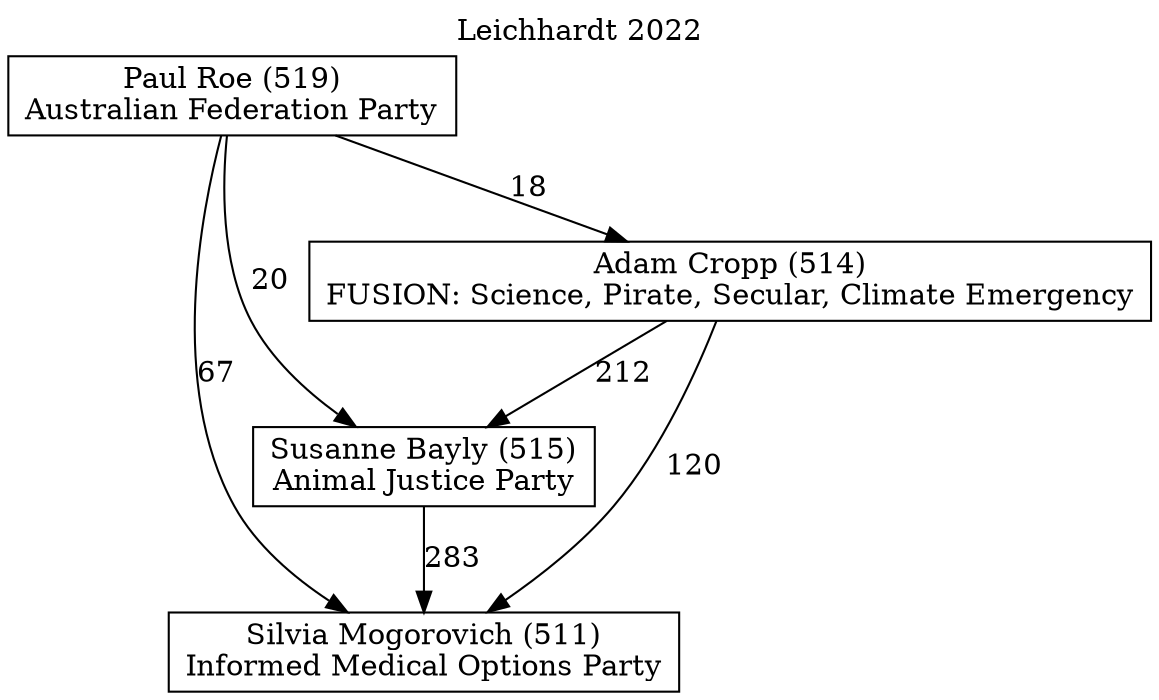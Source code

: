 // House preference flow
digraph "Silvia Mogorovich (511)_Leichhardt_2022" {
	graph [label="Leichhardt 2022" labelloc=t mclimit=10]
	node [shape=box]
	"Silvia Mogorovich (511)" [label="Silvia Mogorovich (511)
Informed Medical Options Party"]
	"Susanne Bayly (515)" [label="Susanne Bayly (515)
Animal Justice Party"]
	"Adam Cropp (514)" [label="Adam Cropp (514)
FUSION: Science, Pirate, Secular, Climate Emergency"]
	"Paul Roe (519)" [label="Paul Roe (519)
Australian Federation Party"]
	"Susanne Bayly (515)" -> "Silvia Mogorovich (511)" [label=283]
	"Adam Cropp (514)" -> "Susanne Bayly (515)" [label=212]
	"Paul Roe (519)" -> "Adam Cropp (514)" [label=18]
	"Adam Cropp (514)" -> "Silvia Mogorovich (511)" [label=120]
	"Paul Roe (519)" -> "Silvia Mogorovich (511)" [label=67]
	"Paul Roe (519)" -> "Susanne Bayly (515)" [label=20]
}
